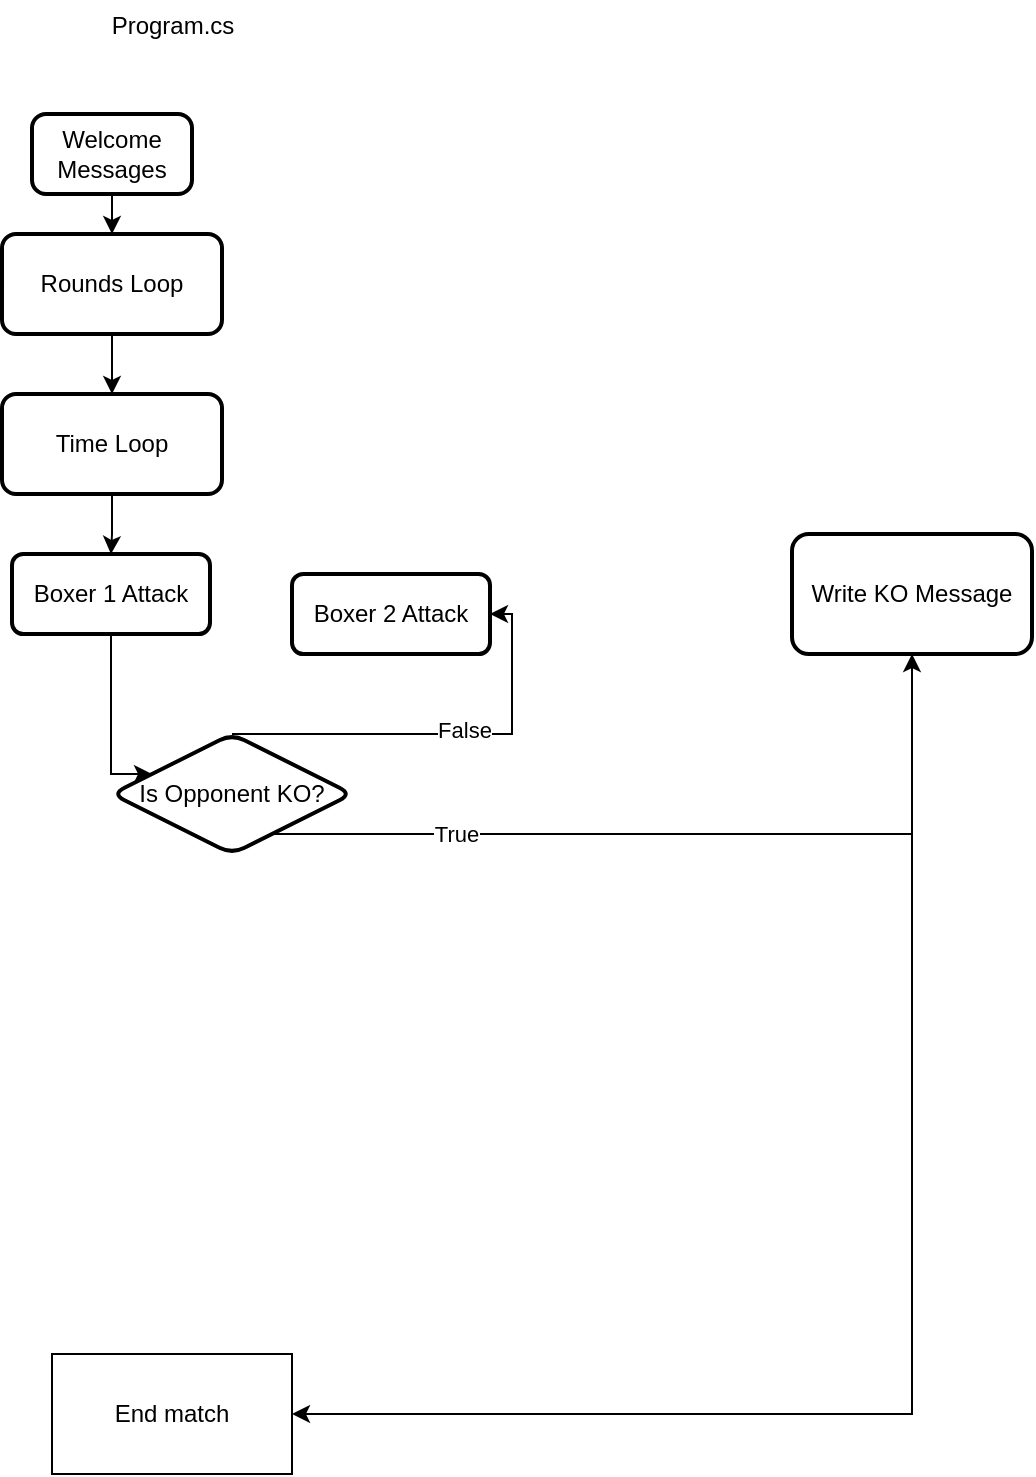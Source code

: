 <mxfile version="25.0.1">
  <diagram name="Side-1" id="Co5U_1J7pFUFL1yNvETZ">
    <mxGraphModel dx="1050" dy="653" grid="1" gridSize="10" guides="1" tooltips="1" connect="1" arrows="1" fold="1" page="1" pageScale="1" pageWidth="827" pageHeight="1169" math="0" shadow="0">
      <root>
        <mxCell id="0" />
        <mxCell id="1" parent="0" />
        <mxCell id="XXR17RmzeVuEUT4d382m-1" value="Program.cs&lt;div&gt;&lt;br&gt;&lt;/div&gt;" style="text;html=1;align=center;verticalAlign=middle;resizable=0;points=[];autosize=1;strokeColor=none;fillColor=none;" vertex="1" parent="1">
          <mxGeometry x="240" y="33" width="80" height="40" as="geometry" />
        </mxCell>
        <mxCell id="XXR17RmzeVuEUT4d382m-5" value="" style="edgeStyle=orthogonalEdgeStyle;rounded=0;orthogonalLoop=1;jettySize=auto;html=1;" edge="1" parent="1" source="XXR17RmzeVuEUT4d382m-2" target="XXR17RmzeVuEUT4d382m-4">
          <mxGeometry relative="1" as="geometry" />
        </mxCell>
        <mxCell id="XXR17RmzeVuEUT4d382m-2" value="Welcome Messages" style="rounded=1;whiteSpace=wrap;html=1;absoluteArcSize=1;arcSize=14;strokeWidth=2;" vertex="1" parent="1">
          <mxGeometry x="210" y="90" width="80" height="40" as="geometry" />
        </mxCell>
        <mxCell id="XXR17RmzeVuEUT4d382m-7" value="" style="edgeStyle=orthogonalEdgeStyle;rounded=0;orthogonalLoop=1;jettySize=auto;html=1;" edge="1" parent="1" source="XXR17RmzeVuEUT4d382m-4" target="XXR17RmzeVuEUT4d382m-6">
          <mxGeometry relative="1" as="geometry" />
        </mxCell>
        <mxCell id="XXR17RmzeVuEUT4d382m-4" value="Rounds Loop" style="whiteSpace=wrap;html=1;rounded=1;arcSize=14;strokeWidth=2;" vertex="1" parent="1">
          <mxGeometry x="195" y="150" width="110" height="50" as="geometry" />
        </mxCell>
        <mxCell id="XXR17RmzeVuEUT4d382m-10" value="" style="edgeStyle=orthogonalEdgeStyle;rounded=0;orthogonalLoop=1;jettySize=auto;html=1;" edge="1" parent="1" source="XXR17RmzeVuEUT4d382m-6" target="XXR17RmzeVuEUT4d382m-9">
          <mxGeometry relative="1" as="geometry" />
        </mxCell>
        <mxCell id="XXR17RmzeVuEUT4d382m-6" value="Time Loop" style="whiteSpace=wrap;html=1;rounded=1;arcSize=14;strokeWidth=2;" vertex="1" parent="1">
          <mxGeometry x="195" y="230" width="110" height="50" as="geometry" />
        </mxCell>
        <mxCell id="XXR17RmzeVuEUT4d382m-14" value="" style="edgeStyle=orthogonalEdgeStyle;rounded=0;orthogonalLoop=1;jettySize=auto;html=1;" edge="1" parent="1" source="XXR17RmzeVuEUT4d382m-9" target="XXR17RmzeVuEUT4d382m-13">
          <mxGeometry relative="1" as="geometry">
            <Array as="points">
              <mxPoint x="250" y="420" />
            </Array>
          </mxGeometry>
        </mxCell>
        <mxCell id="XXR17RmzeVuEUT4d382m-9" value="Boxer 1 Attack" style="whiteSpace=wrap;html=1;rounded=1;arcSize=14;strokeWidth=2;" vertex="1" parent="1">
          <mxGeometry x="200" y="310" width="99" height="40" as="geometry" />
        </mxCell>
        <mxCell id="XXR17RmzeVuEUT4d382m-17" style="edgeStyle=orthogonalEdgeStyle;rounded=0;orthogonalLoop=1;jettySize=auto;html=1;entryX=1;entryY=0.5;entryDx=0;entryDy=0;" edge="1" parent="1" source="XXR17RmzeVuEUT4d382m-13" target="XXR17RmzeVuEUT4d382m-15">
          <mxGeometry relative="1" as="geometry">
            <Array as="points">
              <mxPoint x="450" y="400" />
            </Array>
          </mxGeometry>
        </mxCell>
        <mxCell id="XXR17RmzeVuEUT4d382m-18" value="False" style="edgeLabel;html=1;align=center;verticalAlign=middle;resizable=0;points=[];" vertex="1" connectable="0" parent="XXR17RmzeVuEUT4d382m-17">
          <mxGeometry x="0.097" y="2" relative="1" as="geometry">
            <mxPoint as="offset" />
          </mxGeometry>
        </mxCell>
        <mxCell id="XXR17RmzeVuEUT4d382m-20" value="" style="edgeStyle=orthogonalEdgeStyle;rounded=0;orthogonalLoop=1;jettySize=auto;html=1;" edge="1" parent="1" source="XXR17RmzeVuEUT4d382m-13" target="XXR17RmzeVuEUT4d382m-19">
          <mxGeometry relative="1" as="geometry">
            <Array as="points">
              <mxPoint x="650" y="450" />
            </Array>
          </mxGeometry>
        </mxCell>
        <mxCell id="XXR17RmzeVuEUT4d382m-21" value="True" style="edgeLabel;html=1;align=center;verticalAlign=middle;resizable=0;points=[];" vertex="1" connectable="0" parent="XXR17RmzeVuEUT4d382m-20">
          <mxGeometry x="-0.595" y="4" relative="1" as="geometry">
            <mxPoint x="9" y="4" as="offset" />
          </mxGeometry>
        </mxCell>
        <mxCell id="XXR17RmzeVuEUT4d382m-13" value="Is Opponent KO?" style="rhombus;whiteSpace=wrap;html=1;rounded=1;arcSize=14;strokeWidth=2;" vertex="1" parent="1">
          <mxGeometry x="250" y="400" width="120" height="60" as="geometry" />
        </mxCell>
        <mxCell id="XXR17RmzeVuEUT4d382m-15" value="Boxer 2 Attack" style="whiteSpace=wrap;html=1;rounded=1;arcSize=14;strokeWidth=2;" vertex="1" parent="1">
          <mxGeometry x="340" y="320" width="99" height="40" as="geometry" />
        </mxCell>
        <mxCell id="XXR17RmzeVuEUT4d382m-23" style="edgeStyle=orthogonalEdgeStyle;rounded=0;orthogonalLoop=1;jettySize=auto;html=1;entryX=1;entryY=0.5;entryDx=0;entryDy=0;" edge="1" parent="1" source="XXR17RmzeVuEUT4d382m-19" target="XXR17RmzeVuEUT4d382m-22">
          <mxGeometry relative="1" as="geometry">
            <Array as="points">
              <mxPoint x="650" y="740" />
            </Array>
          </mxGeometry>
        </mxCell>
        <mxCell id="XXR17RmzeVuEUT4d382m-19" value="&lt;div&gt;Write KO Message&lt;/div&gt;" style="whiteSpace=wrap;html=1;rounded=1;arcSize=14;strokeWidth=2;" vertex="1" parent="1">
          <mxGeometry x="590" y="300" width="120" height="60" as="geometry" />
        </mxCell>
        <mxCell id="XXR17RmzeVuEUT4d382m-22" value="End match" style="whiteSpace=wrap;html=1;" vertex="1" parent="1">
          <mxGeometry x="220" y="710" width="120" height="60" as="geometry" />
        </mxCell>
      </root>
    </mxGraphModel>
  </diagram>
</mxfile>
